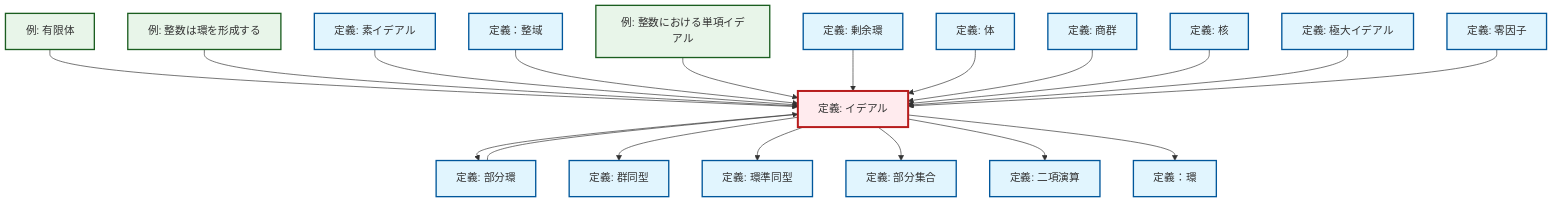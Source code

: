 graph TD
    classDef definition fill:#e1f5fe,stroke:#01579b,stroke-width:2px
    classDef theorem fill:#f3e5f5,stroke:#4a148c,stroke-width:2px
    classDef axiom fill:#fff3e0,stroke:#e65100,stroke-width:2px
    classDef example fill:#e8f5e9,stroke:#1b5e20,stroke-width:2px
    classDef current fill:#ffebee,stroke:#b71c1c,stroke-width:3px
    def-ring-homomorphism["定義: 環準同型"]:::definition
    def-field["定義: 体"]:::definition
    def-subset["定義: 部分集合"]:::definition
    ex-integers-ring["例: 整数は環を形成する"]:::example
    def-subring["定義: 部分環"]:::definition
    ex-principal-ideal["例: 整数における単項イデアル"]:::example
    def-kernel["定義: 核"]:::definition
    def-zero-divisor["定義: 零因子"]:::definition
    def-isomorphism["定義: 群同型"]:::definition
    def-prime-ideal["定義: 素イデアル"]:::definition
    ex-finite-field["例: 有限体"]:::example
    def-quotient-group["定義: 商群"]:::definition
    def-integral-domain["定義：整域"]:::definition
    def-ring["定義：環"]:::definition
    def-maximal-ideal["定義: 極大イデアル"]:::definition
    def-quotient-ring["定義: 剰余環"]:::definition
    def-ideal["定義: イデアル"]:::definition
    def-binary-operation["定義: 二項演算"]:::definition
    def-ideal --> def-subring
    def-ideal --> def-isomorphism
    ex-finite-field --> def-ideal
    def-ideal --> def-ring-homomorphism
    def-ideal --> def-subset
    def-ideal --> def-binary-operation
    ex-integers-ring --> def-ideal
    def-prime-ideal --> def-ideal
    def-integral-domain --> def-ideal
    ex-principal-ideal --> def-ideal
    def-subring --> def-ideal
    def-quotient-ring --> def-ideal
    def-field --> def-ideal
    def-quotient-group --> def-ideal
    def-ideal --> def-ring
    def-kernel --> def-ideal
    def-maximal-ideal --> def-ideal
    def-zero-divisor --> def-ideal
    class def-ideal current